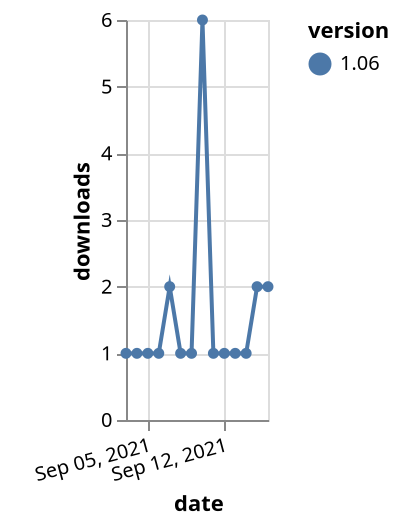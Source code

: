 {"$schema": "https://vega.github.io/schema/vega-lite/v5.json", "description": "A simple bar chart with embedded data.", "data": {"values": [{"date": "2021-09-03", "total": 367, "delta": 1, "version": "1.06"}, {"date": "2021-09-04", "total": 368, "delta": 1, "version": "1.06"}, {"date": "2021-09-05", "total": 369, "delta": 1, "version": "1.06"}, {"date": "2021-09-06", "total": 370, "delta": 1, "version": "1.06"}, {"date": "2021-09-07", "total": 372, "delta": 2, "version": "1.06"}, {"date": "2021-09-08", "total": 373, "delta": 1, "version": "1.06"}, {"date": "2021-09-09", "total": 374, "delta": 1, "version": "1.06"}, {"date": "2021-09-10", "total": 380, "delta": 6, "version": "1.06"}, {"date": "2021-09-11", "total": 381, "delta": 1, "version": "1.06"}, {"date": "2021-09-12", "total": 382, "delta": 1, "version": "1.06"}, {"date": "2021-09-13", "total": 383, "delta": 1, "version": "1.06"}, {"date": "2021-09-14", "total": 384, "delta": 1, "version": "1.06"}, {"date": "2021-09-15", "total": 386, "delta": 2, "version": "1.06"}, {"date": "2021-09-16", "total": 388, "delta": 2, "version": "1.06"}]}, "width": "container", "mark": {"type": "line", "point": {"filled": true}}, "encoding": {"x": {"field": "date", "type": "temporal", "timeUnit": "yearmonthdate", "title": "date", "axis": {"labelAngle": -15}}, "y": {"field": "delta", "type": "quantitative", "title": "downloads"}, "color": {"field": "version", "type": "nominal"}, "tooltip": {"field": "delta"}}}
